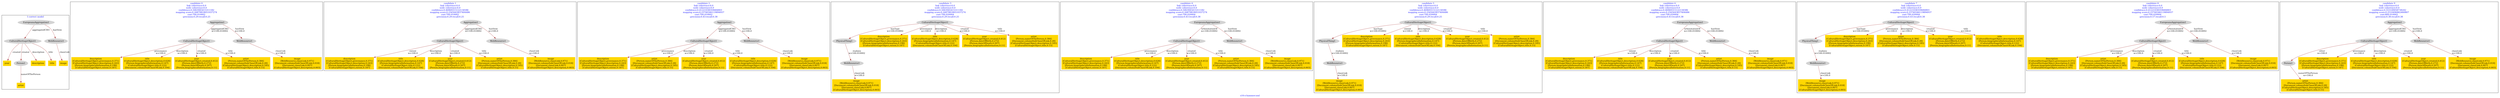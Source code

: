 digraph n0 {
fontcolor="blue"
remincross="true"
label="s16-s-hammer.xml"
subgraph cluster_0 {
label="1-correct model"
n2[style="filled",color="white",fillcolor="lightgray",label="CulturalHeritageObject1"];
n3[shape="plaintext",style="filled",fillcolor="gold",label="year"];
n4[style="filled",color="white",fillcolor="lightgray",label="Person1"];
n5[shape="plaintext",style="filled",fillcolor="gold",label="description"];
n6[shape="plaintext",style="filled",fillcolor="gold",label="title"];
n7[shape="plaintext",style="filled",fillcolor="gold",label="artist"];
n8[style="filled",color="white",fillcolor="lightgray",label="EuropeanaAggregation1"];
n9[style="filled",color="white",fillcolor="lightgray",label="WebResource1"];
n10[shape="plaintext",style="filled",fillcolor="gold",label="image"];
}
subgraph cluster_1 {
label="candidate 0\nlink coherence:0.0\nnode coherence:0.0\nconfidence:0.5063945415311182\nmapping score:0.26879818051037274\ncost:700.010002\n-precision:0.29-recall:0.25"
n12[style="filled",color="white",fillcolor="lightgray",label="Aggregation1"];
n13[style="filled",color="white",fillcolor="lightgray",label="CulturalHeritageObject1"];
n14[style="filled",color="white",fillcolor="lightgray",label="WebResource1"];
n15[shape="plaintext",style="filled",fillcolor="gold",label="description\n[CulturalHeritageObject,provenance,0.371]\n[CulturalHeritageObject,description,0.243]\n[Person,biographicalInformation,0.198]\n[CulturalHeritageObject,extent,0.187]"];
n16[shape="plaintext",style="filled",fillcolor="gold",label="title\n[CulturalHeritageObject,description,0.628]\n[Person,biographicalInformation,0.147]\n[CulturalHeritageObject,title,0.122]\n[Document,columnSubClassOfLink,0.104]"];
n17[shape="plaintext",style="filled",fillcolor="gold",label="year\n[CulturalHeritageObject,created,0.412]\n[Person,dateOfBirth,0.272]\n[Person,dateOfDeath,0.207]\n[Person,biographicalInformation,0.11]"];
n18[shape="plaintext",style="filled",fillcolor="gold",label="image\n[WebResource,classLink,0.971]\n[Document,columnSubClassOfLink,0.018]\n[Document,classLink,0.007]\n[CulturalHeritageObject,description,0.003]"];
n19[shape="plaintext",style="filled",fillcolor="gold",label="artist\n[Person,nameOfThePerson,0.384]\n[Document,columnSubClassOfLink,0.28]\n[CulturalHeritageObject,description,0.185]\n[CulturalHeritageObject,title,0.15]"];
}
subgraph cluster_2 {
label="candidate 1\nlink coherence:0.0\nnode coherence:0.0\nconfidence:0.46969315122134586\nmapping score:0.2565643837404486\ncost:700.010002\n-precision:0.29-recall:0.25"
n21[style="filled",color="white",fillcolor="lightgray",label="Aggregation1"];
n22[style="filled",color="white",fillcolor="lightgray",label="CulturalHeritageObject1"];
n23[style="filled",color="white",fillcolor="lightgray",label="WebResource1"];
n24[shape="plaintext",style="filled",fillcolor="gold",label="description\n[CulturalHeritageObject,provenance,0.371]\n[CulturalHeritageObject,description,0.243]\n[Person,biographicalInformation,0.198]\n[CulturalHeritageObject,extent,0.187]"];
n25[shape="plaintext",style="filled",fillcolor="gold",label="title\n[CulturalHeritageObject,description,0.628]\n[Person,biographicalInformation,0.147]\n[CulturalHeritageObject,title,0.122]\n[Document,columnSubClassOfLink,0.104]"];
n26[shape="plaintext",style="filled",fillcolor="gold",label="year\n[CulturalHeritageObject,created,0.412]\n[Person,dateOfBirth,0.272]\n[Person,dateOfDeath,0.207]\n[Person,biographicalInformation,0.11]"];
n27[shape="plaintext",style="filled",fillcolor="gold",label="image\n[WebResource,classLink,0.971]\n[Document,columnSubClassOfLink,0.018]\n[Document,classLink,0.007]\n[CulturalHeritageObject,description,0.003]"];
n28[shape="plaintext",style="filled",fillcolor="gold",label="artist\n[Person,nameOfThePerson,0.384]\n[Document,columnSubClassOfLink,0.28]\n[CulturalHeritageObject,description,0.185]\n[CulturalHeritageObject,title,0.15]"];
}
subgraph cluster_3 {
label="candidate 2\nlink coherence:0.0\nnode coherence:0.0\nconfidence:0.41221038359684803\nmapping score:0.23740346119894937\ncost:700.010002\n-precision:0.43-recall:0.38"
n30[style="filled",color="white",fillcolor="lightgray",label="Aggregation1"];
n31[style="filled",color="white",fillcolor="lightgray",label="CulturalHeritageObject1"];
n32[style="filled",color="white",fillcolor="lightgray",label="WebResource1"];
n33[shape="plaintext",style="filled",fillcolor="gold",label="description\n[CulturalHeritageObject,provenance,0.371]\n[CulturalHeritageObject,description,0.243]\n[Person,biographicalInformation,0.198]\n[CulturalHeritageObject,extent,0.187]"];
n34[shape="plaintext",style="filled",fillcolor="gold",label="artist\n[Person,nameOfThePerson,0.384]\n[Document,columnSubClassOfLink,0.28]\n[CulturalHeritageObject,description,0.185]\n[CulturalHeritageObject,title,0.15]"];
n35[shape="plaintext",style="filled",fillcolor="gold",label="year\n[CulturalHeritageObject,created,0.412]\n[Person,dateOfBirth,0.272]\n[Person,dateOfDeath,0.207]\n[Person,biographicalInformation,0.11]"];
n36[shape="plaintext",style="filled",fillcolor="gold",label="image\n[WebResource,classLink,0.971]\n[Document,columnSubClassOfLink,0.018]\n[Document,classLink,0.007]\n[CulturalHeritageObject,description,0.003]"];
n37[shape="plaintext",style="filled",fillcolor="gold",label="title\n[CulturalHeritageObject,description,0.628]\n[Person,biographicalInformation,0.147]\n[CulturalHeritageObject,title,0.122]\n[Document,columnSubClassOfLink,0.104]"];
}
subgraph cluster_4 {
label="candidate 3\nlink coherence:0.0\nnode coherence:0.0\nconfidence:0.5063945415311182\nmapping score:0.26879818051037274\ncost:700.020004\n-precision:0.29-recall:0.25"
n39[style="filled",color="white",fillcolor="lightgray",label="CulturalHeritageObject1"];
n40[style="filled",color="white",fillcolor="lightgray",label="PhysicalThing1"];
n41[style="filled",color="white",fillcolor="lightgray",label="WebResource1"];
n42[shape="plaintext",style="filled",fillcolor="gold",label="description\n[CulturalHeritageObject,provenance,0.371]\n[CulturalHeritageObject,description,0.243]\n[Person,biographicalInformation,0.198]\n[CulturalHeritageObject,extent,0.187]"];
n43[shape="plaintext",style="filled",fillcolor="gold",label="title\n[CulturalHeritageObject,description,0.628]\n[Person,biographicalInformation,0.147]\n[CulturalHeritageObject,title,0.122]\n[Document,columnSubClassOfLink,0.104]"];
n44[shape="plaintext",style="filled",fillcolor="gold",label="year\n[CulturalHeritageObject,created,0.412]\n[Person,dateOfBirth,0.272]\n[Person,dateOfDeath,0.207]\n[Person,biographicalInformation,0.11]"];
n45[shape="plaintext",style="filled",fillcolor="gold",label="image\n[WebResource,classLink,0.971]\n[Document,columnSubClassOfLink,0.018]\n[Document,classLink,0.007]\n[CulturalHeritageObject,description,0.003]"];
n46[shape="plaintext",style="filled",fillcolor="gold",label="artist\n[Person,nameOfThePerson,0.384]\n[Document,columnSubClassOfLink,0.28]\n[CulturalHeritageObject,description,0.185]\n[CulturalHeritageObject,title,0.15]"];
}
subgraph cluster_5 {
label="candidate 4\nlink coherence:0.0\nnode coherence:0.0\nconfidence:0.5063945415311182\nmapping score:0.26879818051037274\ncost:700.020004\n-precision:0.43-recall:0.38"
n48[style="filled",color="white",fillcolor="lightgray",label="EuropeanaAggregation1"];
n49[style="filled",color="white",fillcolor="lightgray",label="CulturalHeritageObject1"];
n50[style="filled",color="white",fillcolor="lightgray",label="WebResource1"];
n51[shape="plaintext",style="filled",fillcolor="gold",label="description\n[CulturalHeritageObject,provenance,0.371]\n[CulturalHeritageObject,description,0.243]\n[Person,biographicalInformation,0.198]\n[CulturalHeritageObject,extent,0.187]"];
n52[shape="plaintext",style="filled",fillcolor="gold",label="title\n[CulturalHeritageObject,description,0.628]\n[Person,biographicalInformation,0.147]\n[CulturalHeritageObject,title,0.122]\n[Document,columnSubClassOfLink,0.104]"];
n53[shape="plaintext",style="filled",fillcolor="gold",label="year\n[CulturalHeritageObject,created,0.412]\n[Person,dateOfBirth,0.272]\n[Person,dateOfDeath,0.207]\n[Person,biographicalInformation,0.11]"];
n54[shape="plaintext",style="filled",fillcolor="gold",label="image\n[WebResource,classLink,0.971]\n[Document,columnSubClassOfLink,0.018]\n[Document,classLink,0.007]\n[CulturalHeritageObject,description,0.003]"];
n55[shape="plaintext",style="filled",fillcolor="gold",label="artist\n[Person,nameOfThePerson,0.384]\n[Document,columnSubClassOfLink,0.28]\n[CulturalHeritageObject,description,0.185]\n[CulturalHeritageObject,title,0.15]"];
}
subgraph cluster_6 {
label="candidate 5\nlink coherence:0.0\nnode coherence:0.0\nconfidence:0.46969315122134586\nmapping score:0.2565643837404486\ncost:700.020004\n-precision:0.29-recall:0.25"
n57[style="filled",color="white",fillcolor="lightgray",label="CulturalHeritageObject1"];
n58[style="filled",color="white",fillcolor="lightgray",label="PhysicalThing1"];
n59[style="filled",color="white",fillcolor="lightgray",label="WebResource1"];
n60[shape="plaintext",style="filled",fillcolor="gold",label="description\n[CulturalHeritageObject,provenance,0.371]\n[CulturalHeritageObject,description,0.243]\n[Person,biographicalInformation,0.198]\n[CulturalHeritageObject,extent,0.187]"];
n61[shape="plaintext",style="filled",fillcolor="gold",label="title\n[CulturalHeritageObject,description,0.628]\n[Person,biographicalInformation,0.147]\n[CulturalHeritageObject,title,0.122]\n[Document,columnSubClassOfLink,0.104]"];
n62[shape="plaintext",style="filled",fillcolor="gold",label="year\n[CulturalHeritageObject,created,0.412]\n[Person,dateOfBirth,0.272]\n[Person,dateOfDeath,0.207]\n[Person,biographicalInformation,0.11]"];
n63[shape="plaintext",style="filled",fillcolor="gold",label="image\n[WebResource,classLink,0.971]\n[Document,columnSubClassOfLink,0.018]\n[Document,classLink,0.007]\n[CulturalHeritageObject,description,0.003]"];
n64[shape="plaintext",style="filled",fillcolor="gold",label="artist\n[Person,nameOfThePerson,0.384]\n[Document,columnSubClassOfLink,0.28]\n[CulturalHeritageObject,description,0.185]\n[CulturalHeritageObject,title,0.15]"];
}
subgraph cluster_7 {
label="candidate 6\nlink coherence:0.0\nnode coherence:0.0\nconfidence:0.46969315122134586\nmapping score:0.2565643837404486\ncost:700.020004\n-precision:0.43-recall:0.38"
n66[style="filled",color="white",fillcolor="lightgray",label="EuropeanaAggregation1"];
n67[style="filled",color="white",fillcolor="lightgray",label="CulturalHeritageObject1"];
n68[style="filled",color="white",fillcolor="lightgray",label="WebResource1"];
n69[shape="plaintext",style="filled",fillcolor="gold",label="description\n[CulturalHeritageObject,provenance,0.371]\n[CulturalHeritageObject,description,0.243]\n[Person,biographicalInformation,0.198]\n[CulturalHeritageObject,extent,0.187]"];
n70[shape="plaintext",style="filled",fillcolor="gold",label="title\n[CulturalHeritageObject,description,0.628]\n[Person,biographicalInformation,0.147]\n[CulturalHeritageObject,title,0.122]\n[Document,columnSubClassOfLink,0.104]"];
n71[shape="plaintext",style="filled",fillcolor="gold",label="year\n[CulturalHeritageObject,created,0.412]\n[Person,dateOfBirth,0.272]\n[Person,dateOfDeath,0.207]\n[Person,biographicalInformation,0.11]"];
n72[shape="plaintext",style="filled",fillcolor="gold",label="image\n[WebResource,classLink,0.971]\n[Document,columnSubClassOfLink,0.018]\n[Document,classLink,0.007]\n[CulturalHeritageObject,description,0.003]"];
n73[shape="plaintext",style="filled",fillcolor="gold",label="artist\n[Person,nameOfThePerson,0.384]\n[Document,columnSubClassOfLink,0.28]\n[CulturalHeritageObject,description,0.185]\n[CulturalHeritageObject,title,0.15]"];
}
subgraph cluster_8 {
label="candidate 7\nlink coherence:0.0\nnode coherence:0.0\nconfidence:0.41221038359684803\nmapping score:0.23740346119894937\ncost:700.020004\n-precision:0.43-recall:0.38"
n75[style="filled",color="white",fillcolor="lightgray",label="CulturalHeritageObject1"];
n76[style="filled",color="white",fillcolor="lightgray",label="PhysicalThing1"];
n77[style="filled",color="white",fillcolor="lightgray",label="WebResource1"];
n78[shape="plaintext",style="filled",fillcolor="gold",label="description\n[CulturalHeritageObject,provenance,0.371]\n[CulturalHeritageObject,description,0.243]\n[Person,biographicalInformation,0.198]\n[CulturalHeritageObject,extent,0.187]"];
n79[shape="plaintext",style="filled",fillcolor="gold",label="artist\n[Person,nameOfThePerson,0.384]\n[Document,columnSubClassOfLink,0.28]\n[CulturalHeritageObject,description,0.185]\n[CulturalHeritageObject,title,0.15]"];
n80[shape="plaintext",style="filled",fillcolor="gold",label="year\n[CulturalHeritageObject,created,0.412]\n[Person,dateOfBirth,0.272]\n[Person,dateOfDeath,0.207]\n[Person,biographicalInformation,0.11]"];
n81[shape="plaintext",style="filled",fillcolor="gold",label="image\n[WebResource,classLink,0.971]\n[Document,columnSubClassOfLink,0.018]\n[Document,classLink,0.007]\n[CulturalHeritageObject,description,0.003]"];
n82[shape="plaintext",style="filled",fillcolor="gold",label="title\n[CulturalHeritageObject,description,0.628]\n[Person,biographicalInformation,0.147]\n[CulturalHeritageObject,title,0.122]\n[Document,columnSubClassOfLink,0.104]"];
}
subgraph cluster_9 {
label="candidate 8\nlink coherence:0.0\nnode coherence:0.0\nconfidence:0.41221038359684803\nmapping score:0.23740346119894937\ncost:700.020004\n-precision:0.57-recall:0.5"
n84[style="filled",color="white",fillcolor="lightgray",label="EuropeanaAggregation1"];
n85[style="filled",color="white",fillcolor="lightgray",label="CulturalHeritageObject1"];
n86[style="filled",color="white",fillcolor="lightgray",label="WebResource1"];
n87[shape="plaintext",style="filled",fillcolor="gold",label="description\n[CulturalHeritageObject,provenance,0.371]\n[CulturalHeritageObject,description,0.243]\n[Person,biographicalInformation,0.198]\n[CulturalHeritageObject,extent,0.187]"];
n88[shape="plaintext",style="filled",fillcolor="gold",label="artist\n[Person,nameOfThePerson,0.384]\n[Document,columnSubClassOfLink,0.28]\n[CulturalHeritageObject,description,0.185]\n[CulturalHeritageObject,title,0.15]"];
n89[shape="plaintext",style="filled",fillcolor="gold",label="year\n[CulturalHeritageObject,created,0.412]\n[Person,dateOfBirth,0.272]\n[Person,dateOfDeath,0.207]\n[Person,biographicalInformation,0.11]"];
n90[shape="plaintext",style="filled",fillcolor="gold",label="image\n[WebResource,classLink,0.971]\n[Document,columnSubClassOfLink,0.018]\n[Document,classLink,0.007]\n[CulturalHeritageObject,description,0.003]"];
n91[shape="plaintext",style="filled",fillcolor="gold",label="title\n[CulturalHeritageObject,description,0.628]\n[Person,biographicalInformation,0.147]\n[CulturalHeritageObject,title,0.122]\n[Document,columnSubClassOfLink,0.104]"];
}
subgraph cluster_10 {
label="candidate 9\nlink coherence:0.0\nnode coherence:0.0\nconfidence:0.553149058738242\nmapping score:0.2510496862460807\ncost:800.010002\n-precision:0.38-recall:0.38"
n93[style="filled",color="white",fillcolor="lightgray",label="CulturalHeritageObject1"];
n94[style="filled",color="white",fillcolor="lightgray",label="Person1"];
n95[style="filled",color="white",fillcolor="lightgray",label="Aggregation1"];
n96[style="filled",color="white",fillcolor="lightgray",label="WebResource1"];
n97[shape="plaintext",style="filled",fillcolor="gold",label="description\n[CulturalHeritageObject,provenance,0.371]\n[CulturalHeritageObject,description,0.243]\n[Person,biographicalInformation,0.198]\n[CulturalHeritageObject,extent,0.187]"];
n98[shape="plaintext",style="filled",fillcolor="gold",label="title\n[CulturalHeritageObject,description,0.628]\n[Person,biographicalInformation,0.147]\n[CulturalHeritageObject,title,0.122]\n[Document,columnSubClassOfLink,0.104]"];
n99[shape="plaintext",style="filled",fillcolor="gold",label="year\n[CulturalHeritageObject,created,0.412]\n[Person,dateOfBirth,0.272]\n[Person,dateOfDeath,0.207]\n[Person,biographicalInformation,0.11]"];
n100[shape="plaintext",style="filled",fillcolor="gold",label="artist\n[Person,nameOfThePerson,0.384]\n[Document,columnSubClassOfLink,0.28]\n[CulturalHeritageObject,description,0.185]\n[CulturalHeritageObject,title,0.15]"];
n101[shape="plaintext",style="filled",fillcolor="gold",label="image\n[WebResource,classLink,0.971]\n[Document,columnSubClassOfLink,0.018]\n[Document,classLink,0.007]\n[CulturalHeritageObject,description,0.003]"];
}
n2 -> n3[color="brown",fontcolor="black",label="created"]
n2 -> n4[color="brown",fontcolor="black",label="creator"]
n2 -> n5[color="brown",fontcolor="black",label="description"]
n2 -> n6[color="brown",fontcolor="black",label="title"]
n4 -> n7[color="brown",fontcolor="black",label="nameOfThePerson"]
n8 -> n2[color="brown",fontcolor="black",label="aggregatedCHO"]
n8 -> n9[color="brown",fontcolor="black",label="hasView"]
n9 -> n10[color="brown",fontcolor="black",label="classLink"]
n12 -> n13[color="brown",fontcolor="black",label="aggregatedCHO\nw=100.010002"]
n12 -> n14[color="brown",fontcolor="black",label="hasView\nw=100.0"]
n13 -> n15[color="brown",fontcolor="black",label="provenance\nw=100.0"]
n13 -> n16[color="brown",fontcolor="black",label="description\nw=100.0"]
n13 -> n17[color="brown",fontcolor="black",label="created\nw=100.0"]
n14 -> n18[color="brown",fontcolor="black",label="classLink\nw=100.0"]
n13 -> n19[color="brown",fontcolor="black",label="title\nw=100.0"]
n21 -> n22[color="brown",fontcolor="black",label="aggregatedCHO\nw=100.010002"]
n21 -> n23[color="brown",fontcolor="black",label="hasView\nw=100.0"]
n22 -> n24[color="brown",fontcolor="black",label="extent\nw=100.0"]
n22 -> n25[color="brown",fontcolor="black",label="description\nw=100.0"]
n22 -> n26[color="brown",fontcolor="black",label="created\nw=100.0"]
n23 -> n27[color="brown",fontcolor="black",label="classLink\nw=100.0"]
n22 -> n28[color="brown",fontcolor="black",label="title\nw=100.0"]
n30 -> n31[color="brown",fontcolor="black",label="aggregatedCHO\nw=100.010002"]
n30 -> n32[color="brown",fontcolor="black",label="hasView\nw=100.0"]
n31 -> n33[color="brown",fontcolor="black",label="provenance\nw=100.0"]
n31 -> n34[color="brown",fontcolor="black",label="description\nw=100.0"]
n31 -> n35[color="brown",fontcolor="black",label="created\nw=100.0"]
n32 -> n36[color="brown",fontcolor="black",label="classLink\nw=100.0"]
n31 -> n37[color="brown",fontcolor="black",label="title\nw=100.0"]
n39 -> n40[color="brown",fontcolor="black",label="hasType\nw=100.010002"]
n40 -> n41[color="brown",fontcolor="black",label="realizes\nw=100.010002"]
n39 -> n42[color="brown",fontcolor="black",label="provenance\nw=100.0"]
n39 -> n43[color="brown",fontcolor="black",label="description\nw=100.0"]
n39 -> n44[color="brown",fontcolor="black",label="created\nw=100.0"]
n41 -> n45[color="brown",fontcolor="black",label="classLink\nw=100.0"]
n39 -> n46[color="brown",fontcolor="black",label="title\nw=100.0"]
n48 -> n49[color="brown",fontcolor="black",label="isAnnotationOf\nw=100.010002"]
n48 -> n50[color="brown",fontcolor="black",label="hasView\nw=100.010002"]
n49 -> n51[color="brown",fontcolor="black",label="provenance\nw=100.0"]
n49 -> n52[color="brown",fontcolor="black",label="description\nw=100.0"]
n49 -> n53[color="brown",fontcolor="black",label="created\nw=100.0"]
n50 -> n54[color="brown",fontcolor="black",label="classLink\nw=100.0"]
n49 -> n55[color="brown",fontcolor="black",label="title\nw=100.0"]
n57 -> n58[color="brown",fontcolor="black",label="hasType\nw=100.010002"]
n58 -> n59[color="brown",fontcolor="black",label="realizes\nw=100.010002"]
n57 -> n60[color="brown",fontcolor="black",label="extent\nw=100.0"]
n57 -> n61[color="brown",fontcolor="black",label="description\nw=100.0"]
n57 -> n62[color="brown",fontcolor="black",label="created\nw=100.0"]
n59 -> n63[color="brown",fontcolor="black",label="classLink\nw=100.0"]
n57 -> n64[color="brown",fontcolor="black",label="title\nw=100.0"]
n66 -> n67[color="brown",fontcolor="black",label="isAnnotationOf\nw=100.010002"]
n66 -> n68[color="brown",fontcolor="black",label="hasView\nw=100.010002"]
n67 -> n69[color="brown",fontcolor="black",label="extent\nw=100.0"]
n67 -> n70[color="brown",fontcolor="black",label="description\nw=100.0"]
n67 -> n71[color="brown",fontcolor="black",label="created\nw=100.0"]
n68 -> n72[color="brown",fontcolor="black",label="classLink\nw=100.0"]
n67 -> n73[color="brown",fontcolor="black",label="title\nw=100.0"]
n75 -> n76[color="brown",fontcolor="black",label="hasType\nw=100.010002"]
n76 -> n77[color="brown",fontcolor="black",label="realizes\nw=100.010002"]
n75 -> n78[color="brown",fontcolor="black",label="provenance\nw=100.0"]
n75 -> n79[color="brown",fontcolor="black",label="description\nw=100.0"]
n75 -> n80[color="brown",fontcolor="black",label="created\nw=100.0"]
n77 -> n81[color="brown",fontcolor="black",label="classLink\nw=100.0"]
n75 -> n82[color="brown",fontcolor="black",label="title\nw=100.0"]
n84 -> n85[color="brown",fontcolor="black",label="isAnnotationOf\nw=100.010002"]
n84 -> n86[color="brown",fontcolor="black",label="hasView\nw=100.010002"]
n85 -> n87[color="brown",fontcolor="black",label="provenance\nw=100.0"]
n85 -> n88[color="brown",fontcolor="black",label="description\nw=100.0"]
n85 -> n89[color="brown",fontcolor="black",label="created\nw=100.0"]
n86 -> n90[color="brown",fontcolor="black",label="classLink\nw=100.0"]
n85 -> n91[color="brown",fontcolor="black",label="title\nw=100.0"]
n93 -> n94[color="brown",fontcolor="black",label="sitter\nw=100.0"]
n95 -> n93[color="brown",fontcolor="black",label="aggregatedCHO\nw=100.010002"]
n95 -> n96[color="brown",fontcolor="black",label="hasView\nw=100.0"]
n93 -> n97[color="brown",fontcolor="black",label="provenance\nw=100.0"]
n93 -> n98[color="brown",fontcolor="black",label="description\nw=100.0"]
n93 -> n99[color="brown",fontcolor="black",label="created\nw=100.0"]
n94 -> n100[color="brown",fontcolor="black",label="nameOfThePerson\nw=100.0"]
n96 -> n101[color="brown",fontcolor="black",label="classLink\nw=100.0"]
}

